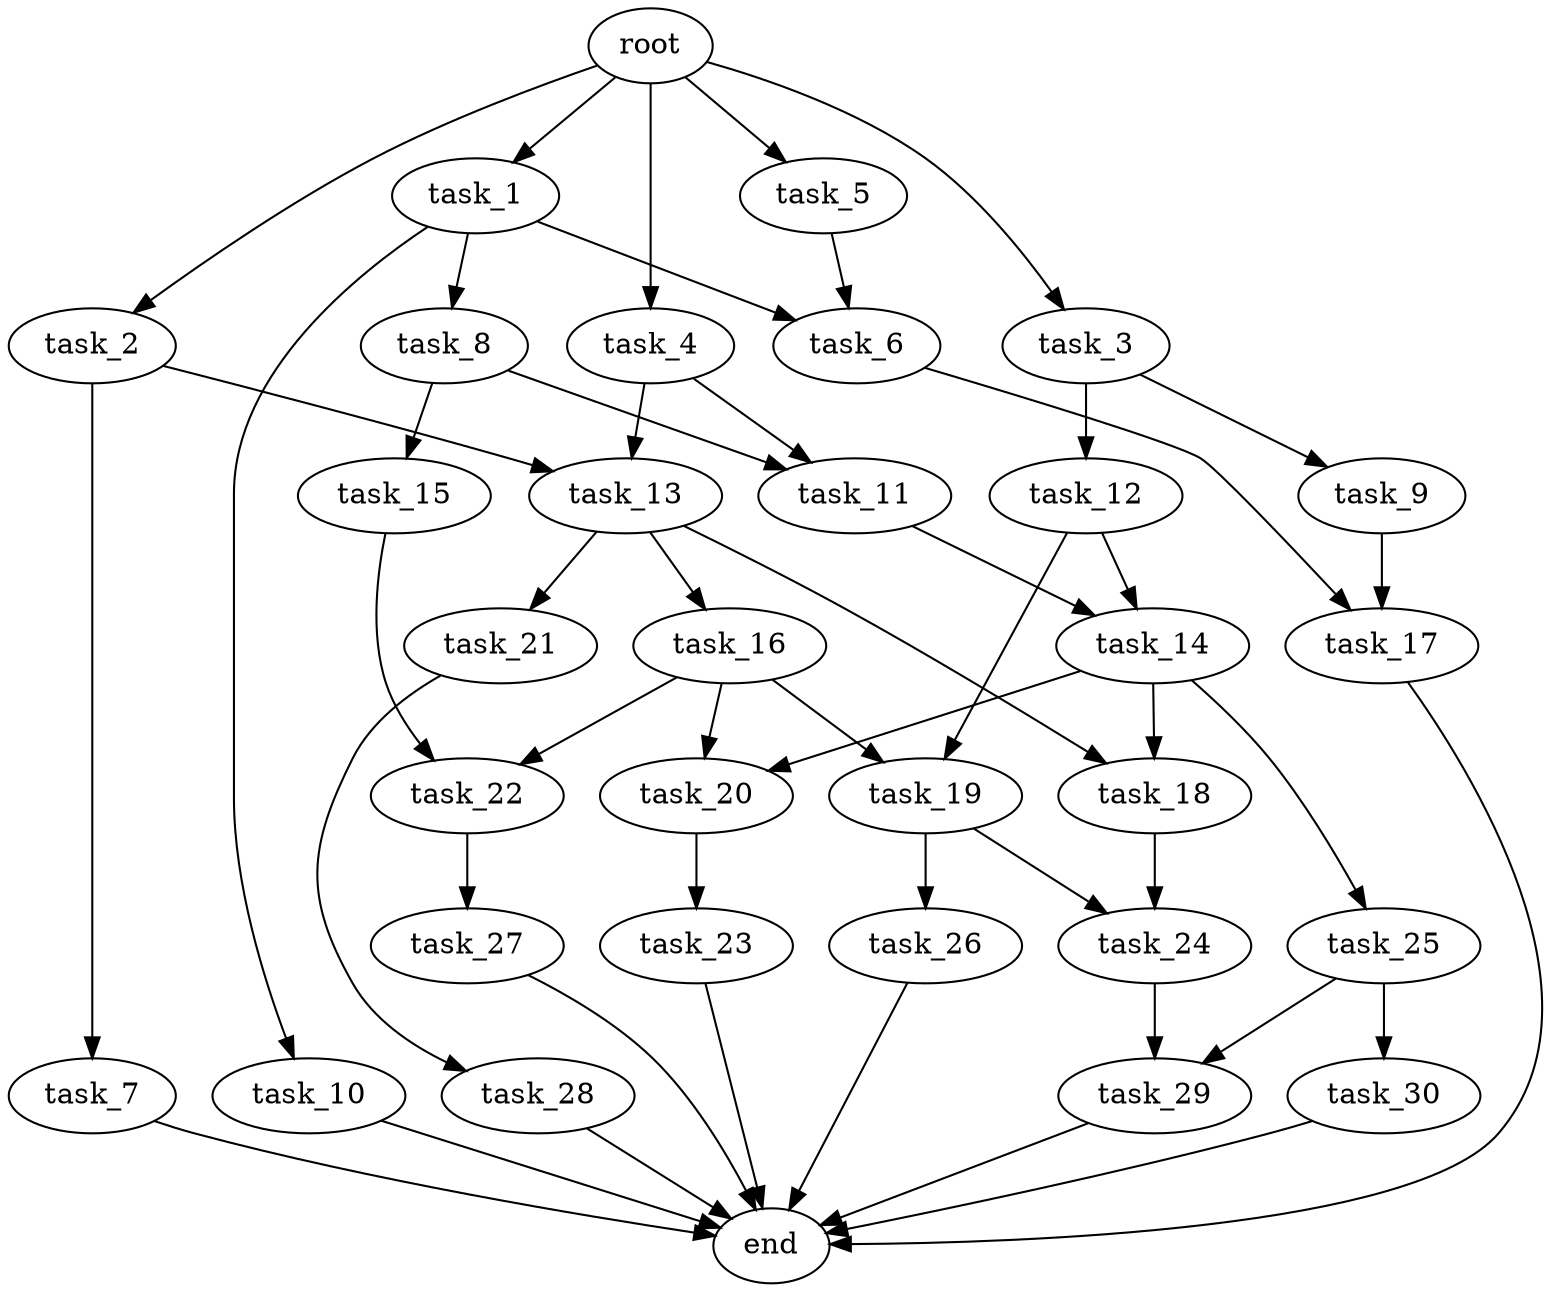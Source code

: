 digraph G {
  root [size="0.000000e+00"];
  task_1 [size="8.759339e+10"];
  task_2 [size="4.369491e+10"];
  task_3 [size="1.386960e+10"];
  task_4 [size="4.419571e+10"];
  task_5 [size="3.133291e+10"];
  task_6 [size="9.348863e+10"];
  task_7 [size="7.126272e+10"];
  task_8 [size="4.684320e+10"];
  task_9 [size="4.277264e+10"];
  task_10 [size="4.205636e+10"];
  task_11 [size="4.103176e+10"];
  task_12 [size="2.777017e+09"];
  task_13 [size="5.589532e+10"];
  task_14 [size="9.574960e+10"];
  task_15 [size="4.209765e+10"];
  task_16 [size="7.558809e+10"];
  task_17 [size="6.152470e+10"];
  task_18 [size="3.024597e+10"];
  task_19 [size="2.427214e+10"];
  task_20 [size="5.122556e+10"];
  task_21 [size="1.273621e+10"];
  task_22 [size="5.433152e+10"];
  task_23 [size="5.656180e+10"];
  task_24 [size="2.934139e+10"];
  task_25 [size="7.553596e+10"];
  task_26 [size="3.927201e+10"];
  task_27 [size="4.030018e+10"];
  task_28 [size="6.052251e+08"];
  task_29 [size="8.075003e+10"];
  task_30 [size="8.749234e+10"];
  end [size="0.000000e+00"];

  root -> task_1 [size="1.000000e-12"];
  root -> task_2 [size="1.000000e-12"];
  root -> task_3 [size="1.000000e-12"];
  root -> task_4 [size="1.000000e-12"];
  root -> task_5 [size="1.000000e-12"];
  task_1 -> task_6 [size="4.674432e+08"];
  task_1 -> task_8 [size="4.684320e+08"];
  task_1 -> task_10 [size="4.205636e+08"];
  task_2 -> task_7 [size="7.126272e+08"];
  task_2 -> task_13 [size="2.794766e+08"];
  task_3 -> task_9 [size="4.277264e+08"];
  task_3 -> task_12 [size="2.777017e+07"];
  task_4 -> task_11 [size="2.051588e+08"];
  task_4 -> task_13 [size="2.794766e+08"];
  task_5 -> task_6 [size="4.674432e+08"];
  task_6 -> task_17 [size="3.076235e+08"];
  task_7 -> end [size="1.000000e-12"];
  task_8 -> task_11 [size="2.051588e+08"];
  task_8 -> task_15 [size="4.209765e+08"];
  task_9 -> task_17 [size="3.076235e+08"];
  task_10 -> end [size="1.000000e-12"];
  task_11 -> task_14 [size="4.787480e+08"];
  task_12 -> task_14 [size="4.787480e+08"];
  task_12 -> task_19 [size="1.213607e+08"];
  task_13 -> task_16 [size="7.558809e+08"];
  task_13 -> task_18 [size="1.512299e+08"];
  task_13 -> task_21 [size="1.273621e+08"];
  task_14 -> task_18 [size="1.512299e+08"];
  task_14 -> task_20 [size="2.561278e+08"];
  task_14 -> task_25 [size="7.553596e+08"];
  task_15 -> task_22 [size="2.716576e+08"];
  task_16 -> task_19 [size="1.213607e+08"];
  task_16 -> task_20 [size="2.561278e+08"];
  task_16 -> task_22 [size="2.716576e+08"];
  task_17 -> end [size="1.000000e-12"];
  task_18 -> task_24 [size="1.467069e+08"];
  task_19 -> task_24 [size="1.467069e+08"];
  task_19 -> task_26 [size="3.927201e+08"];
  task_20 -> task_23 [size="5.656180e+08"];
  task_21 -> task_28 [size="6.052251e+06"];
  task_22 -> task_27 [size="4.030018e+08"];
  task_23 -> end [size="1.000000e-12"];
  task_24 -> task_29 [size="4.037501e+08"];
  task_25 -> task_29 [size="4.037501e+08"];
  task_25 -> task_30 [size="8.749234e+08"];
  task_26 -> end [size="1.000000e-12"];
  task_27 -> end [size="1.000000e-12"];
  task_28 -> end [size="1.000000e-12"];
  task_29 -> end [size="1.000000e-12"];
  task_30 -> end [size="1.000000e-12"];
}
